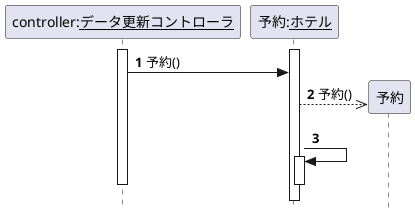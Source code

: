 @startuml データ更新コントローラ
    hide footbox
    autonumber
    skinparam style strictuml

   
    participant "controller:<u>データ更新コントローラ</u>" as kousin
    participant "予約:<u>ホテル</u>" as yoyaku
   


        activate kousin
            activate yoyaku 
               

                
                kousin -> yoyaku:予約()
               
                create "予約" as aaa
                yoyaku -->> aaa:予約()
                yoyaku -> yoyaku
                activate yoyaku
                

              
             
            deactivate yoyaku
        deactivate kousin
    
@enduml